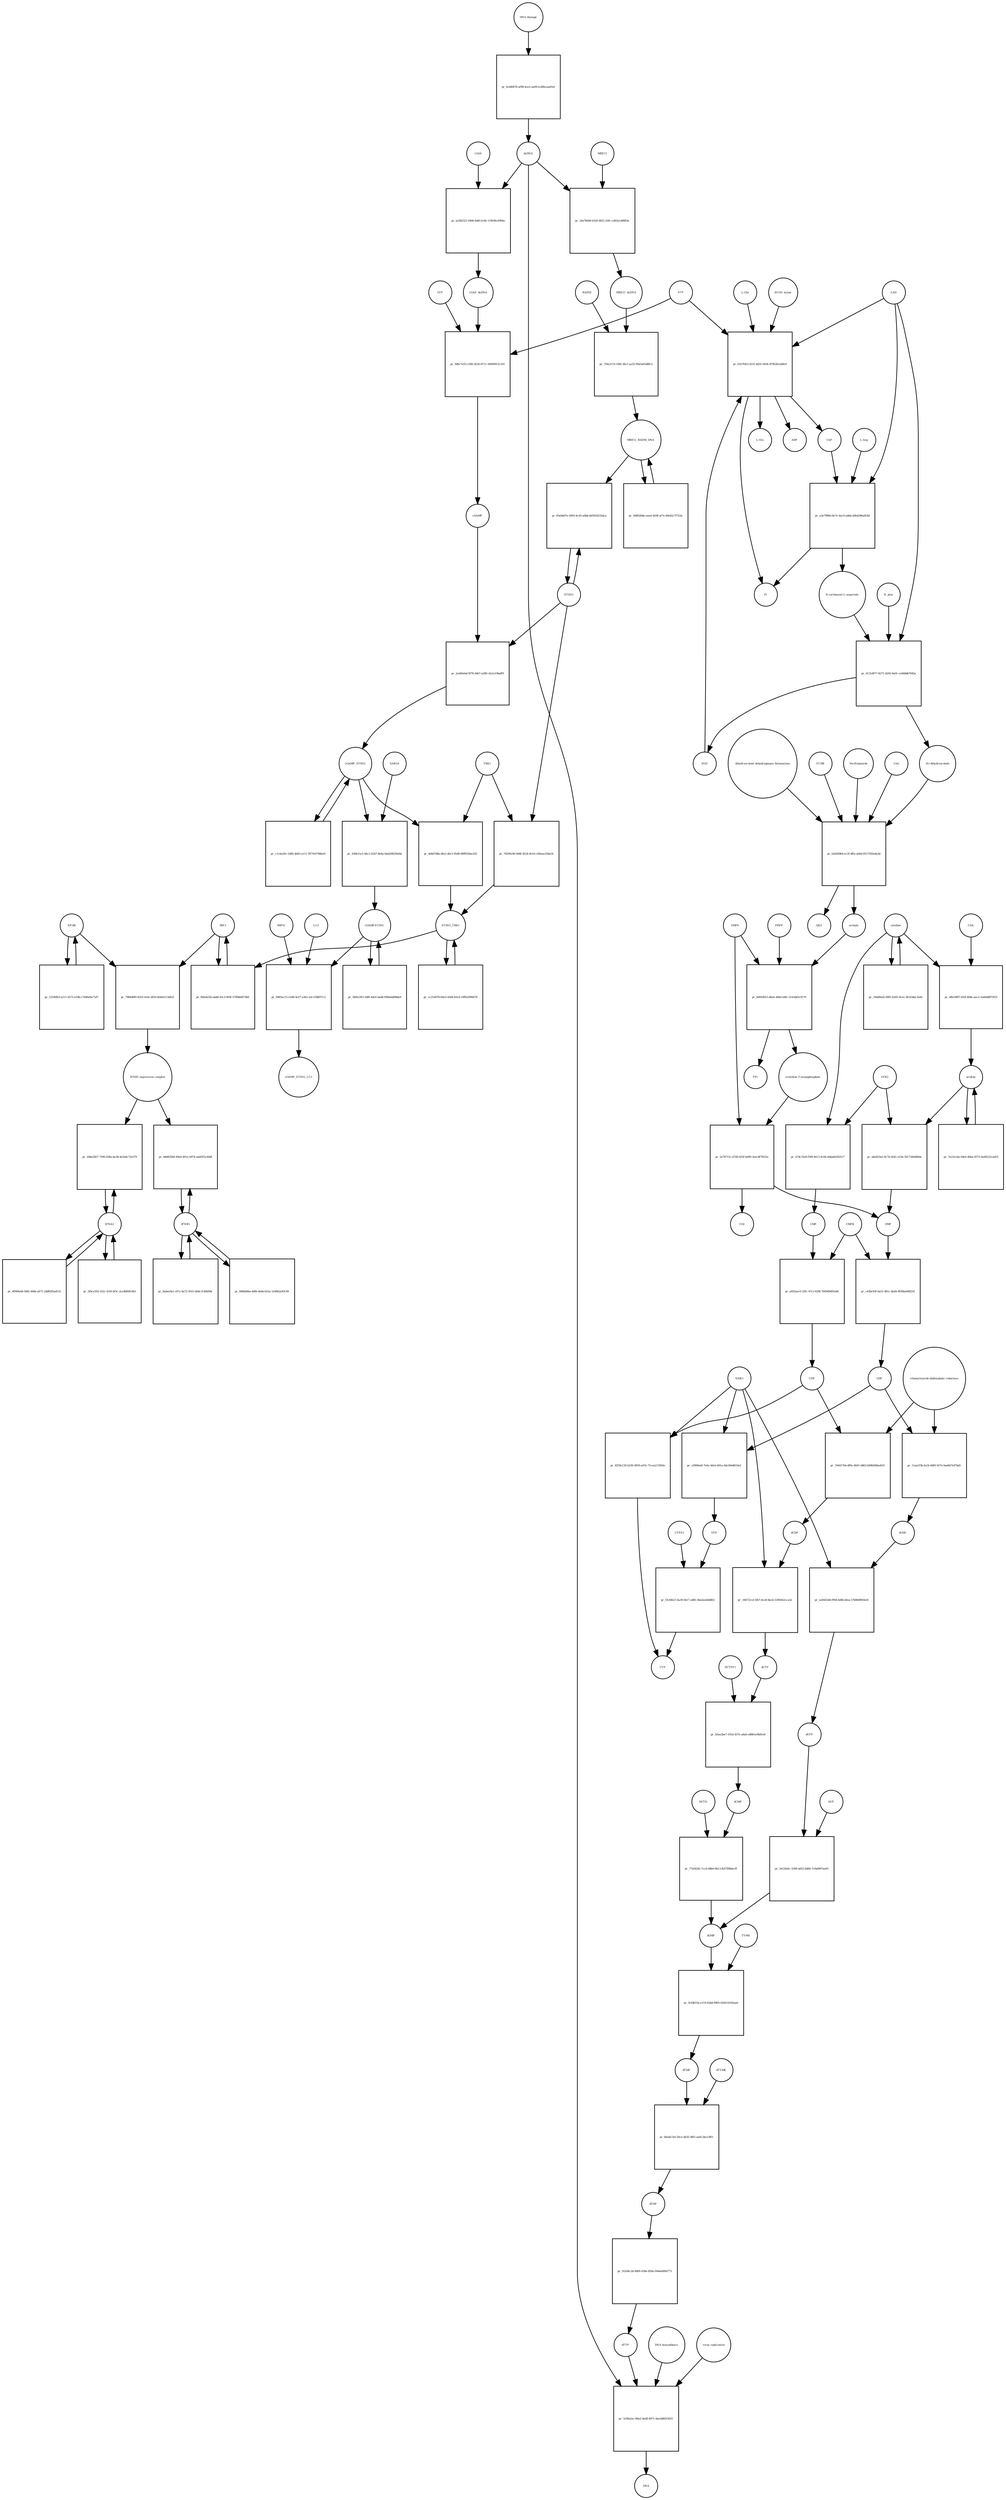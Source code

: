 strict digraph  {
"NF-kB" [annotation="urn_miriam_obo.go_GO%3A0071159", bipartite=0, cls=complex, fontsize=4, label="NF-kB", shape=circle];
"pr_7984d0f0-d353-416c-bf20-6b4451c56b1f" [annotation="", bipartite=1, cls=process, fontsize=4, label="pr_7984d0f0-d353-416c-bf20-6b4451c56b1f", shape=square];
"IFNB1 expression complex" [annotation="", bipartite=0, cls=complex, fontsize=4, label="IFNB1 expression complex", shape=circle];
IRF3 [annotation="urn_miriam_hgnc_6118|urn_miriam_uniprot_Q14653|urn_miriam_ensembl_ENSG00000126456|urn_miriam_refseq_NM_001571|urn_miriam_hgnc.symbol_IRF3|urn_miriam_ncbigene_3661", bipartite=0, cls="macromolecule multimer", fontsize=4, label=IRF3, shape=circle];
dCDP [annotation="urn_miriam_obo.chebi_CHEBI%3A28846", bipartite=0, cls="simple chemical", fontsize=4, label=dCDP, shape=circle];
"pr_19d721cd-5fb7-4ce8-8ecb-5395642cca3e" [annotation="", bipartite=1, cls=process, fontsize=4, label="pr_19d721cd-5fb7-4ce8-8ecb-5395642cca3e", shape=square];
dCTP [annotation="urn_miriam_obo.chebi_CHEBI%3A16311", bipartite=0, cls="simple chemical", fontsize=4, label=dCTP, shape=circle];
NME1 [annotation="urn_miriam_uniprot_P15531|urn_miriam_hgnc_7849", bipartite=0, cls=macromolecule, fontsize=4, label=NME1, shape=circle];
uridine [annotation="urn_miriam_obo.chebi_CHEBI%3A16704", bipartite=0, cls="simple chemical", fontsize=4, label=uridine, shape=circle];
"pr_abe823a2-8c7d-4541-a53e-50173d0d60de" [annotation="", bipartite=1, cls=process, fontsize=4, label="pr_abe823a2-8c7d-4541-a53e-50173d0d60de", shape=square];
UMP [annotation="urn_miriam_obo.chebi_CHEBI%3A57865", bipartite=0, cls="simple chemical", fontsize=4, label=UMP, shape=circle];
UCK2 [annotation="urn_miriam_uniprot_Q9HA47|urn_miriam_hgnc_HGNC%3A12562", bipartite=0, cls=macromolecule, fontsize=4, label=UCK2, shape=circle];
"orotidine 5'-monophosphate" [annotation="urn_miriam_obo.chebi_CHEBI%3A15842", bipartite=0, cls="simple chemical", fontsize=4, label="orotidine 5'-monophosphate", shape=circle];
"pr_2e78715c-d749-455f-b009-3eec8f7f031e" [annotation="", bipartite=1, cls=process, fontsize=4, label="pr_2e78715c-d749-455f-b009-3eec8f7f031e", shape=square];
UMPS [annotation="urn_miriam_ncbigene_7372|urn_miriam_refseq_NM_000373|urn_miriam_hgnc.symbol_UMPS|urn_miriam_hgnc_12563|urn_miriam_ensembl_ENSG00000114491|urn_miriam_uniprot_P11172", bipartite=0, cls="macromolecule multimer", fontsize=4, label=UMPS, shape=circle];
CO2 [annotation="urn_miriam_obo.chebi_CHEBI%3A16526", bipartite=0, cls="simple chemical", fontsize=4, label=CO2, shape=circle];
UTP [annotation="urn_miriam_obo.chebi_CHEBI%3A15713", bipartite=0, cls="simple chemical", fontsize=4, label=UTP, shape=circle];
"pr_f3cfdb21-6a39-4b17-a881-4ba5eed4d802" [annotation="", bipartite=1, cls=process, fontsize=4, label="pr_f3cfdb21-6a39-4b17-a881-4ba5eed4d802", shape=square];
CTP [annotation="urn_miriam_obo.chebi_CHEBI%3A17677", bipartite=0, cls="simple chemical", fontsize=4, label=CTP, shape=circle];
CTPS1 [annotation="urn_miriam_hgnc_HGNC%3A2519|urn_miriam_uniprot_P17812", bipartite=0, cls=macromolecule, fontsize=4, label=CTPS1, shape=circle];
UDP [annotation="urn_miriam_obo.chebi_CHEBI%3A17659", bipartite=0, cls="simple chemical", fontsize=4, label=UDP, shape=circle];
"pr_11aa1f3b-fe24-4485-927e-bed447e97bd1" [annotation="", bipartite=1, cls=process, fontsize=4, label="pr_11aa1f3b-fe24-4485-927e-bed447e97bd1", shape=square];
dUDP [annotation="urn_miriam_obo.chebi_CHEBI%3A28850", bipartite=0, cls="simple chemical", fontsize=4, label=dUDP, shape=circle];
"ribonucleoside-diphosphate reductase" [annotation="urn_miriam_brenda_1.17.4.1|urn_miriam_obo.go_GO%3A0005971", bipartite=0, cls=complex, fontsize=4, label="ribonucleoside-diphosphate reductase", shape=circle];
IFNB1 [annotation="urn_miriam_ensembl_ENSG00000171855|urn_miriam_hgnc.symbol_IFNB1|urn_miriam_hgnc_5434|urn_miriam_uniprot_P01574|urn_miriam_refseq_NM_002176|urn_miriam_ncbigene_3456", bipartite=0, cls=macromolecule, fontsize=4, label=IFNB1, shape=circle];
"pr_b8d835b9-49a4-491e-b974-aabf5f2c60df" [annotation="", bipartite=1, cls=process, fontsize=4, label="pr_b8d835b9-49a4-491e-b974-aabf5f2c60df", shape=square];
"pr_c43bc83f-6a51-481c-8a44-9f30ba948254" [annotation="", bipartite=1, cls=process, fontsize=4, label="pr_c43bc83f-6a51-481c-8a44-9f30ba948254", shape=square];
CMPK [annotation="urn_miriam_uniprot_P30085|urn_miriam_hgnc_HGNC%3A18170", bipartite=0, cls=macromolecule, fontsize=4, label=CMPK, shape=circle];
"cGAMP-STING" [annotation="", bipartite=0, cls=complex, fontsize=4, label="cGAMP-STING", shape=circle];
"pr_5b82c0f3-548f-4dc6-ba48-f994ebd98da9" [annotation="", bipartite=1, cls=process, fontsize=4, label="pr_5b82c0f3-548f-4dc6-ba48-f994ebd98da9", shape=square];
IFNA1 [annotation="urn_miriam_hgnc.symbol_IFNA1|urn_miriam_ncbigene_3439|urn_miriam_refseq_NM_024013|urn_miriam_uniprot_P01562|urn_miriam_hgnc_5417|urn_miriam_ensembl_ENSG00000197919", bipartite=0, cls=macromolecule, fontsize=4, label=IFNA1, shape=circle];
"pr_29de2827-7590-438a-be38-4e26dc72e579" [annotation="", bipartite=1, cls=process, fontsize=4, label="pr_29de2827-7590-438a-be38-4e26dc72e579", shape=square];
"pr_7a21e1da-04e4-46ba-9572-da96222cad55" [annotation="", bipartite=1, cls=process, fontsize=4, label="pr_7a21e1da-04e4-46ba-9572-da96222cad55", shape=square];
CDP [annotation="urn_miriam_obo.chebi_CHEBI%3A17239", bipartite=0, cls="simple chemical", fontsize=4, label=CDP, shape=circle];
"pr_194417b4-df9e-4b91-b863-b09b568ee833" [annotation="", bipartite=1, cls=process, fontsize=4, label="pr_194417b4-df9e-4b91-b863-b09b568ee833", shape=square];
"pr_8259c130-b230-4959-a931-71cea213926e" [annotation="", bipartite=1, cls=process, fontsize=4, label="pr_8259c130-b230-4959-a931-71cea213926e", shape=square];
dTDP [annotation="urn_miriam_obo.chebi_CHEBI%3A18075", bipartite=0, cls="simple chemical", fontsize=4, label=dTDP, shape=circle];
"pr_052d4c2b-9d00-438e-820a-044eebf6d773" [annotation="", bipartite=1, cls=process, fontsize=4, label="pr_052d4c2b-9d00-438e-820a-044eebf6d773", shape=square];
dTTP [annotation="urn_miriam_obo.chebi_CHEBI%3A18077", bipartite=0, cls="simple chemical", fontsize=4, label=dTTP, shape=circle];
CMP [annotation="urn_miriam_obo.chebi_CHEBI%3A17361", bipartite=0, cls="simple chemical", fontsize=4, label=CMP, shape=circle];
"pr_a925aec0-25fc-47c2-820f-7b0949d05a4b" [annotation="", bipartite=1, cls=process, fontsize=4, label="pr_a925aec0-25fc-47c2-820f-7b0949d05a4b", shape=square];
dUMP [annotation="urn_miriam_obo.chebi_CHEBI%3A17622", bipartite=0, cls="simple chemical", fontsize=4, label=dUMP, shape=circle];
"pr_0cfd633a-e119-42bd-9905-020e14162aab" [annotation="", bipartite=1, cls=process, fontsize=4, label="pr_0cfd633a-e119-42bd-9905-020e14162aab", shape=square];
dTMP [annotation="urn_miriam_obo.chebi_CHEBI%3A17013", bipartite=0, cls="simple chemical", fontsize=4, label=dTMP, shape=circle];
TYMS [annotation="urn_miriam_uniprot_P04818|urn_miriam_hgnc_HGNC%3A12441", bipartite=0, cls=macromolecule, fontsize=4, label=TYMS, shape=circle];
dsDNA [annotation="urn_miriam_obo.chebi_CHEBI%3A75909", bipartite=0, cls="simple chemical", fontsize=4, label=dsDNA, shape=circle];
"pr_5cf8a2ac-8da2-4ad8-8471-6ea3d6053031" [annotation="", bipartite=1, cls=process, fontsize=4, label="pr_5cf8a2ac-8da2-4ad8-8471-6ea3d6053031", shape=square];
DNA [annotation="", bipartite=0, cls="nucleic acid feature", fontsize=4, label=DNA, shape=circle];
"DNA biosynthesis" [annotation="urn_miriam_obo.go_GO%3A0071897", bipartite=0, cls=phenotype, fontsize=4, label="DNA biosynthesis", shape=circle];
"virus replication" [annotation="urn_miriam_obo.go_GO%3A0019079", bipartite=0, cls=phenotype, fontsize=4, label="virus replication", shape=circle];
MRE11_RAD50_DNA [annotation="", bipartite=0, cls=complex, fontsize=4, label=MRE11_RAD50_DNA, shape=circle];
"pr_0d602b8a-eaed-4438-af7e-68e82c7f723e" [annotation="", bipartite=1, cls=process, fontsize=4, label="pr_0d602b8a-eaed-4438-af7e-68e82c7f723e", shape=square];
"pr_b5ee2be7-591d-437e-a6a0-e8861e9b81e8" [annotation="", bipartite=1, cls=process, fontsize=4, label="pr_b5ee2be7-591d-437e-a6a0-e8861e9b81e8", shape=square];
dCMP [annotation="urn_miriam_obo.chebi_CHEBI%3A15918", bipartite=0, cls="simple chemical", fontsize=4, label=dCMP, shape=circle];
DCTPP1 [annotation="urn_miriam_uniprot_Q9H773|urn_miriam_hgnc_HGNC%3A28777", bipartite=0, cls=macromolecule, fontsize=4, label=DCTPP1, shape=circle];
"pr_846bb6be-4df6-4ebb-b52a-1e90b2a83c49" [annotation="", bipartite=1, cls=process, fontsize=4, label="pr_846bb6be-4df6-4ebb-b52a-1e90b2a83c49", shape=square];
"pr_8abea9a1-ef12-4a72-9161-b64c3140b90e" [annotation="", bipartite=1, cls=process, fontsize=4, label="pr_8abea9a1-ef12-4a72-9161-b64c3140b90e", shape=square];
ATP [annotation="urn_miriam_obo.chebi_CHEBI%3A15422", bipartite=0, cls="simple chemical", fontsize=4, label=ATP, shape=circle];
"pr_9d6c7e55-c560-4526-8711-26900915c101" [annotation="", bipartite=1, cls=process, fontsize=4, label="pr_9d6c7e55-c560-4526-8711-26900915c101", shape=square];
GTP [annotation="urn_miriam_obo.chebi_CHEBI%3A15996", bipartite=0, cls="simple chemical", fontsize=4, label=GTP, shape=circle];
cGAMP [annotation="urn_miriam_obo.chebi_CHEBI%3A75947", bipartite=0, cls="simple chemical", fontsize=4, label=cGAMP, shape=circle];
cGAS_dsDNA [annotation=urn_miriam_pubmed_28363908, bipartite=0, cls=complex, fontsize=4, label=cGAS_dsDNA, shape=circle];
cytidine [annotation="urn_miriam_obo.chebi_CHEBI%3A17562", bipartite=0, cls="simple chemical", fontsize=4, label=cytidine, shape=circle];
"pr_474c35a9-f5f8-4413-9c04-ebbab9182517" [annotation="", bipartite=1, cls=process, fontsize=4, label="pr_474c35a9-f5f8-4413-9c04-ebbab9182517", shape=square];
"pr_2a440ebd-f078-44b7-a289-cfa1e19baff9" [annotation="", bipartite=1, cls=process, fontsize=4, label="pr_2a440ebd-f078-44b7-a289-cfa1e19baff9", shape=square];
STING [annotation=urn_miriam_uniprot_Q86WV6, bipartite=0, cls="macromolecule multimer", fontsize=4, label=STING, shape=circle];
cGAMP_STING [annotation="urn_miriam_obo.go_GO%3A1990231", bipartite=0, cls=complex, fontsize=4, label=cGAMP_STING, shape=circle];
"L-Gln" [annotation="urn_miriam_obo.chebi_CHEBI%3A18050", bipartite=0, cls="simple chemical", fontsize=4, label="L-Gln", shape=circle];
"pr_61b7fd52-821f-4d35-9436-d7962b1a84e9" [annotation="", bipartite=1, cls=process, fontsize=4, label="pr_61b7fd52-821f-4d35-9436-d7962b1a84e9", shape=square];
CAP [annotation="urn_miriam_obo.chebi_CHEBI%3A17672", bipartite=0, cls="simple chemical", fontsize=4, label=CAP, shape=circle];
CAD [annotation="urn_miriam_refseq_NM_001306079|urn_miriam_hgnc_1424|urn_miriam_hgnc.symbol_CAD|urn_miriam_uniprot_P27708|urn_miriam_ncbigene_790|urn_miriam_ensembl_ENSG00000084774", bipartite=0, cls=macromolecule, fontsize=4, label=CAD, shape=circle];
HCO3_minus [annotation="urn_miriam_obo.chebi_CHEBI%3A17544", bipartite=0, cls="simple chemical", fontsize=4, label=HCO3_minus, shape=circle];
H2O [annotation="urn_miriam_obo.chebi_CHEBI%3A15377", bipartite=0, cls="simple chemical", fontsize=4, label=H2O, shape=circle];
"L-Glu" [annotation="urn_miriam_obo.chebi_CHEBI%3A16015", bipartite=0, cls="simple chemical", fontsize=4, label="L-Glu", shape=circle];
ADP [annotation="urn_miriam_obo.chebi_CHEBI%3A16761", bipartite=0, cls="simple chemical", fontsize=4, label=ADP, shape=circle];
Pi [annotation="urn_miriam_obo.chebi_CHEBI%3A18367", bipartite=0, cls="simple chemical", fontsize=4, label=Pi, shape=circle];
"pr_c0906ebf-7e6e-4dcb-b91a-6dc5b6d610e5" [annotation="", bipartite=1, cls=process, fontsize=4, label="pr_c0906ebf-7e6e-4dcb-b91a-6dc5b6d610e5", shape=square];
"N-carbamoyl-L-aspartate" [annotation="urn_miriam_obo.chebi_CHEBI%3A32814", bipartite=0, cls="simple chemical", fontsize=4, label="N-carbamoyl-L-aspartate", shape=circle];
"pr_6131d977-8271-4205-9a01-ce6b8db7045a" [annotation="", bipartite=1, cls=process, fontsize=4, label="pr_6131d977-8271-4205-9a01-ce6b8db7045a", shape=square];
"(S)-dihydroorotate" [annotation="urn_miriam_obo.chebi_CHEBI%3A30864", bipartite=0, cls="simple chemical", fontsize=4, label="(S)-dihydroorotate", shape=circle];
H_plus [annotation="urn_miriam_obo.chebi_CHEBI%3A15378", bipartite=0, cls="simple chemical", fontsize=4, label=H_plus, shape=circle];
"pr_531f6fb3-a211-4572-a18b-c7496e0e71d7" [annotation="", bipartite=1, cls=process, fontsize=4, label="pr_531f6fb3-a211-4572-a18b-c7496e0e71d7", shape=square];
"pr_2fbca303-162c-435f-bf3c-2ce4bf681463" [annotation="", bipartite=1, cls=process, fontsize=4, label="pr_2fbca303-162c-435f-bf3c-2ce4bf681463", shape=square];
TBK1 [annotation="urn_miriam_hgnc.symbol_TBK1|urn_miriam_ensembl_ENSG00000183735|urn_miriam_uniprot_Q9UHD2|urn_miriam_refseq_NM_013254|urn_miriam_hgnc_11584|urn_miriam_ncbigene_29110", bipartite=0, cls=macromolecule, fontsize=4, label=TBK1, shape=circle];
"pr_4d4d7d8a-dfe2-40c3-95d9-90ff630ae102" [annotation="", bipartite=1, cls=process, fontsize=4, label="pr_4d4d7d8a-dfe2-40c3-95d9-90ff630ae102", shape=square];
STING_TBK1 [annotation=urn_miriam_pubmed_30842653, bipartite=0, cls=complex, fontsize=4, label=STING_TBK1, shape=circle];
"pr_83eb0d7e-5693-4c45-a0bb-dd3918233dca" [annotation="", bipartite=1, cls=process, fontsize=4, label="pr_83eb0d7e-5693-4c45-a0bb-dd3918233dca", shape=square];
"pr_4f949e64-f482-446b-a671-2dd82f5ad152" [annotation="", bipartite=1, cls=process, fontsize=4, label="pr_4f949e64-f482-446b-a671-2dd82f5ad152", shape=square];
"pr_ae582521-f468-4d4f-b144-119036c6994a" [annotation="", bipartite=1, cls=process, fontsize=4, label="pr_ae582521-f468-4d4f-b144-119036c6994a", shape=square];
cGAS [annotation="urn_miriam_ensembl_ENSG00000164430|urn_miriam_hgnc_21367|urn_miriam_ncbigene_115004|urn_miriam_uniprot_Q8N884|urn_miriam_hgnc.symbol_CGAS|urn_miriam_refseq_NM_138441", bipartite=0, cls=macromolecule, fontsize=4, label=cGAS, shape=circle];
"pr_cc216078-64e5-45d4-83cd-10ffb2999078" [annotation="", bipartite=1, cls=process, fontsize=4, label="pr_cc216078-64e5-45d4-83cd-10ffb2999078", shape=square];
orotate [annotation="urn_miriam_obo.chebi_CHEBI%3A30839", bipartite=0, cls="simple chemical", fontsize=4, label=orotate, shape=circle];
"pr_b095d015-db2e-4664-b4fc-2143dd3c9170" [annotation="", bipartite=1, cls=process, fontsize=4, label="pr_b095d015-db2e-4664-b4fc-2143dd3c9170", shape=square];
PRPP [annotation="urn_miriam_obo.chebi_CHEBI%3A17111", bipartite=0, cls="simple chemical", fontsize=4, label=PRPP, shape=circle];
PPi [annotation="urn_miriam_obo.chebi_CHEBI%3A18361", bipartite=0, cls="simple chemical", fontsize=4, label=PPi, shape=circle];
"pr_194d0ad2-00f5-4265-9cea-3fc634dc3a44" [annotation="", bipartite=1, cls=process, fontsize=4, label="pr_194d0ad2-00f5-4265-9cea-3fc634dc3a44", shape=square];
"pr_f66ab25b-abdd-43c3-903f-5789466f7db5" [annotation="", bipartite=1, cls=process, fontsize=4, label="pr_f66ab25b-abdd-43c3-903f-5789466f7db5", shape=square];
"pr_c1c6e20c-2d05-4d43-a111-957410788ee0" [annotation="", bipartite=1, cls=process, fontsize=4, label="pr_c1c6e20c-2d05-4d43-a111-957410788ee0", shape=square];
RAD50 [annotation="urn_miriam_ncbigene_10111|urn_miriam_refseq_NM_005732|urn_miriam_uniprot_Q92878|urn_miriam_hgnc.symbol_RAD50|urn_miriam_ensembl_ENSG00000113522|urn_miriam_hgnc_9816", bipartite=0, cls="macromolecule multimer", fontsize=4, label=RAD50, shape=circle];
"pr_7f4a3119-1081-4fa7-aa35-99a5e65d8fc2" [annotation="", bipartite=1, cls=process, fontsize=4, label="pr_7f4a3119-1081-4fa7-aa35-99a5e65d8fc2", shape=square];
MRE11_dsDNA [annotation="urn_miriam_obo.go_GO%3A0003690", bipartite=0, cls=complex, fontsize=4, label=MRE11_dsDNA, shape=circle];
"pr_b2d369b4-ec2f-4ffa-a00d-0517592eda3d" [annotation="", bipartite=1, cls=process, fontsize=4, label="pr_b2d369b4-ec2f-4ffa-a00d-0517592eda3d", shape=square];
"dihydroorotate dehydrogenase holoenzyme" [annotation="urn_miriam_ncbigene_1723|urn_miriam_hgnc_HGNC%3A2867|urn_miriam_hgnc.symbol_DHODH", bipartite=0, cls="simple chemical", fontsize=4, label="dihydroorotate dehydrogenase holoenzyme", shape=circle];
P1788 [annotation=urn_miriam_pubmed_31740051, bipartite=0, cls="simple chemical", fontsize=4, label=P1788, shape=circle];
Teriflunomide [annotation=urn_miriam_drugbank_DB08880, bipartite=0, cls="simple chemical", fontsize=4, label=Teriflunomide, shape=circle];
CoQ [annotation="urn_miriam_obo.chebi_CHEBI%3A16389", bipartite=0, cls="simple chemical", fontsize=4, label=CoQ, shape=circle];
QH2 [annotation="urn_miriam_obo.chebi_CHEBI%3A17976", bipartite=0, cls="simple chemical", fontsize=4, label=QH2, shape=circle];
"pr_ee8425d4-f994-4d0b-bfea-576860895b18" [annotation="", bipartite=1, cls=process, fontsize=4, label="pr_ee8425d4-f994-4d0b-bfea-576860895b18", shape=square];
dUTP [annotation="urn_miriam_obo.chebi_CHEBI%3A17625", bipartite=0, cls="simple chemical", fontsize=4, label=dUTP, shape=circle];
"pr_48e59f07-f02f-408e-aac2-2a60d8875f33" [annotation="", bipartite=1, cls=process, fontsize=4, label="pr_48e59f07-f02f-408e-aac2-2a60d8875f33", shape=square];
CDA [annotation="urn_miriam_uniprot_P32320|urn_miriam_ncbigene_978|urn_miriam_refseq_NM_001785|urn_miriam_ensembl_ENSG00000158825|urn_miriam_hgnc.symbol_CDA|urn_miriam_hgnc_1712", bipartite=0, cls=macromolecule, fontsize=4, label=CDA, shape=circle];
"pr_34126efc-3399-4d52-bd00-7cf6d997ae65" [annotation="", bipartite=1, cls=process, fontsize=4, label="pr_34126efc-3399-4d52-bd00-7cf6d997ae65", shape=square];
DUT [annotation="urn_miriam_hgnc_HGNC%3A3078|urn_miriam_uniprot_P33316", bipartite=0, cls=macromolecule, fontsize=4, label=DUT, shape=circle];
"pr_6905ec15-e5d6-4e27-a3b1-a5c159bf57c2" [annotation="", bipartite=1, cls=process, fontsize=4, label="pr_6905ec15-e5d6-4e27-a3b1-a5c159bf57c2", shape=square];
LC3 [annotation="", bipartite=0, cls=macromolecule, fontsize=4, label=LC3, shape=circle];
cGAMP_STING_LC3 [annotation="", bipartite=0, cls=complex, fontsize=4, label=cGAMP_STING_LC3, shape=circle];
WIPI2 [annotation="urn_miriam_refseq_NM_015610|urn_miriam_hgnc_32225|urn_miriam_hgnc.symbol_WIPI2|urn_miriam_ensembl_ENSG00000157954|urn_miriam_ncbigene_26100|urn_miriam_uniprot_Q9Y4P8", bipartite=0, cls=macromolecule, fontsize=4, label=WIPI2, shape=circle];
"pr_a3e79966-8e7e-4ec0-a4bd-a9b4296a818d" [annotation="", bipartite=1, cls=process, fontsize=4, label="pr_a3e79966-8e7e-4ec0-a4bd-a9b4296a818d", shape=square];
"L-Asp" [annotation="urn_miriam_obo.chebi_CHEBI%3A29991", bipartite=0, cls="simple chemical", fontsize=4, label="L-Asp", shape=circle];
"pr_24a76606-b520-4821-b5fc-cd03a1d9883a" [annotation="", bipartite=1, cls=process, fontsize=4, label="pr_24a76606-b520-4821-b5fc-cd03a1d9883a", shape=square];
MRE11 [annotation="urn_miriam_hgnc.symbol_MRE11|urn_miriam_ncbigene_4361|urn_miriam_uniprot_P49959|urn_miriam_ensembl_ENSG00000020922|urn_miriam_refseq_NM_005591|urn_miriam_hgnc_7230", bipartite=0, cls="macromolecule multimer", fontsize=4, label=MRE11, shape=circle];
"pr_b6a4a7a0-20ce-4b35-94f1-ea0c2bce3f61" [annotation="", bipartite=1, cls=process, fontsize=4, label="pr_b6a4a7a0-20ce-4b35-94f1-ea0c2bce3f61", shape=square];
dTYMK [annotation="urn_miriam_uniprot_P23919|urn_miriam_hgnc_HGNC%3A3061", bipartite=0, cls=macromolecule, fontsize=4, label=dTYMK, shape=circle];
"pr_436b15c5-b6c2-42b7-8e6a-6ab208256e8a" [annotation="", bipartite=1, cls=process, fontsize=4, label="pr_436b15c5-b6c2-42b7-8e6a-6ab208256e8a", shape=square];
SAR1A [annotation="urn_miriam_uniprot_Q9NR31|urn_miriam_ensembl_ENSG00000079332|urn_miriam_hgnc_10534|urn_miriam_hgnc.symbol_SAR1A|urn_miriam_refseq_NM_001142648|urn_miriam_ncbigene_56681", bipartite=0, cls=macromolecule, fontsize=4, label=SAR1A, shape=circle];
"pr_76206c06-9d4f-4224-9e1d-c06eea35da54" [annotation="", bipartite=1, cls=process, fontsize=4, label="pr_76206c06-9d4f-4224-9e1d-c06eea35da54", shape=square];
"pr_fa3d0878-af98-4ce2-aa09-ecd9ecaa81ef" [annotation="", bipartite=1, cls=process, fontsize=4, label="pr_fa3d0878-af98-4ce2-aa09-ecd9ecaa81ef", shape=square];
"DNA damage" [annotation="", bipartite=0, cls=phenotype, fontsize=4, label="DNA damage", shape=circle];
"pr_77ef4245-7cc6-48b9-8b13-fb57f9bbecff" [annotation="", bipartite=1, cls=process, fontsize=4, label="pr_77ef4245-7cc6-48b9-8b13-fb57f9bbecff", shape=square];
DCTD [annotation="urn_miriam_uniprot_P32321|urn_miriam_hgnc_HGNC%3A2710", bipartite=0, cls=macromolecule, fontsize=4, label=DCTD, shape=circle];
"NF-kB" -> "pr_7984d0f0-d353-416c-bf20-6b4451c56b1f"  [annotation="", interaction_type=consumption];
"NF-kB" -> "pr_531f6fb3-a211-4572-a18b-c7496e0e71d7"  [annotation="", interaction_type=consumption];
"pr_7984d0f0-d353-416c-bf20-6b4451c56b1f" -> "IFNB1 expression complex"  [annotation="", interaction_type=production];
"IFNB1 expression complex" -> "pr_b8d835b9-49a4-491e-b974-aabf5f2c60df"  [annotation=urn_miriam_pubmed_20610653, interaction_type=stimulation];
"IFNB1 expression complex" -> "pr_29de2827-7590-438a-be38-4e26dc72e579"  [annotation=urn_miriam_pubmed_16979567, interaction_type=stimulation];
IRF3 -> "pr_7984d0f0-d353-416c-bf20-6b4451c56b1f"  [annotation="", interaction_type=consumption];
IRF3 -> "pr_f66ab25b-abdd-43c3-903f-5789466f7db5"  [annotation="", interaction_type=consumption];
dCDP -> "pr_19d721cd-5fb7-4ce8-8ecb-5395642cca3e"  [annotation="", interaction_type=consumption];
"pr_19d721cd-5fb7-4ce8-8ecb-5395642cca3e" -> dCTP  [annotation="", interaction_type=production];
dCTP -> "pr_b5ee2be7-591d-437e-a6a0-e8861e9b81e8"  [annotation="", interaction_type=consumption];
NME1 -> "pr_19d721cd-5fb7-4ce8-8ecb-5395642cca3e"  [annotation=urn_miriam_pubmed_17827303, interaction_type=catalysis];
NME1 -> "pr_8259c130-b230-4959-a931-71cea213926e"  [annotation=urn_miriam_pubmed_28458037, interaction_type=catalysis];
NME1 -> "pr_c0906ebf-7e6e-4dcb-b91a-6dc5b6d610e5"  [annotation=urn_miriam_pubmed_28458037, interaction_type=catalysis];
NME1 -> "pr_ee8425d4-f994-4d0b-bfea-576860895b18"  [annotation=urn_miriam_pubmed_17827303, interaction_type=catalysis];
uridine -> "pr_abe823a2-8c7d-4541-a53e-50173d0d60de"  [annotation="", interaction_type=consumption];
uridine -> "pr_7a21e1da-04e4-46ba-9572-da96222cad55"  [annotation="", interaction_type=consumption];
"pr_abe823a2-8c7d-4541-a53e-50173d0d60de" -> UMP  [annotation="", interaction_type=production];
UMP -> "pr_c43bc83f-6a51-481c-8a44-9f30ba948254"  [annotation="", interaction_type=consumption];
UCK2 -> "pr_abe823a2-8c7d-4541-a53e-50173d0d60de"  [annotation=urn_miriam_pubmed_15130468, interaction_type=catalysis];
UCK2 -> "pr_474c35a9-f5f8-4413-9c04-ebbab9182517"  [annotation=urn_miriam_pubmed_15130468, interaction_type=catalysis];
"orotidine 5'-monophosphate" -> "pr_2e78715c-d749-455f-b009-3eec8f7f031e"  [annotation="", interaction_type=consumption];
"pr_2e78715c-d749-455f-b009-3eec8f7f031e" -> UMP  [annotation="", interaction_type=production];
"pr_2e78715c-d749-455f-b009-3eec8f7f031e" -> CO2  [annotation="", interaction_type=production];
UMPS -> "pr_2e78715c-d749-455f-b009-3eec8f7f031e"  [annotation=urn_miriam_reactome_REACT_1698, interaction_type=catalysis];
UMPS -> "pr_b095d015-db2e-4664-b4fc-2143dd3c9170"  [annotation=urn_miriam_reactome_REACT_1698, interaction_type=catalysis];
UTP -> "pr_f3cfdb21-6a39-4b17-a881-4ba5eed4d802"  [annotation="", interaction_type=consumption];
"pr_f3cfdb21-6a39-4b17-a881-4ba5eed4d802" -> CTP  [annotation="", interaction_type=production];
CTPS1 -> "pr_f3cfdb21-6a39-4b17-a881-4ba5eed4d802"  [annotation=urn_miriam_pubmed_5411547, interaction_type=catalysis];
UDP -> "pr_11aa1f3b-fe24-4485-927e-bed447e97bd1"  [annotation="", interaction_type=consumption];
UDP -> "pr_c0906ebf-7e6e-4dcb-b91a-6dc5b6d610e5"  [annotation="", interaction_type=consumption];
"pr_11aa1f3b-fe24-4485-927e-bed447e97bd1" -> dUDP  [annotation="", interaction_type=production];
dUDP -> "pr_ee8425d4-f994-4d0b-bfea-576860895b18"  [annotation="", interaction_type=consumption];
"ribonucleoside-diphosphate reductase" -> "pr_11aa1f3b-fe24-4485-927e-bed447e97bd1"  [annotation=urn_miriam_pubmed_24809024, interaction_type=catalysis];
"ribonucleoside-diphosphate reductase" -> "pr_194417b4-df9e-4b91-b863-b09b568ee833"  [annotation=urn_miriam_pubmed_24809024, interaction_type=catalysis];
IFNB1 -> "pr_b8d835b9-49a4-491e-b974-aabf5f2c60df"  [annotation="", interaction_type=consumption];
IFNB1 -> "pr_846bb6be-4df6-4ebb-b52a-1e90b2a83c49"  [annotation="", interaction_type=consumption];
IFNB1 -> "pr_8abea9a1-ef12-4a72-9161-b64c3140b90e"  [annotation="", interaction_type=consumption];
"pr_b8d835b9-49a4-491e-b974-aabf5f2c60df" -> IFNB1  [annotation="", interaction_type=production];
"pr_c43bc83f-6a51-481c-8a44-9f30ba948254" -> UDP  [annotation="", interaction_type=production];
CMPK -> "pr_c43bc83f-6a51-481c-8a44-9f30ba948254"  [annotation=urn_miriam_pubmed_10462544, interaction_type=catalysis];
CMPK -> "pr_a925aec0-25fc-47c2-820f-7b0949d05a4b"  [annotation=urn_miriam_pubmed_10462544, interaction_type=catalysis];
"cGAMP-STING" -> "pr_5b82c0f3-548f-4dc6-ba48-f994ebd98da9"  [annotation="", interaction_type=consumption];
"cGAMP-STING" -> "pr_6905ec15-e5d6-4e27-a3b1-a5c159bf57c2"  [annotation="", interaction_type=consumption];
"pr_5b82c0f3-548f-4dc6-ba48-f994ebd98da9" -> "cGAMP-STING"  [annotation="", interaction_type=production];
IFNA1 -> "pr_29de2827-7590-438a-be38-4e26dc72e579"  [annotation="", interaction_type=consumption];
IFNA1 -> "pr_2fbca303-162c-435f-bf3c-2ce4bf681463"  [annotation="", interaction_type=consumption];
IFNA1 -> "pr_4f949e64-f482-446b-a671-2dd82f5ad152"  [annotation="", interaction_type=consumption];
"pr_29de2827-7590-438a-be38-4e26dc72e579" -> IFNA1  [annotation="", interaction_type=production];
"pr_7a21e1da-04e4-46ba-9572-da96222cad55" -> uridine  [annotation="", interaction_type=production];
CDP -> "pr_194417b4-df9e-4b91-b863-b09b568ee833"  [annotation="", interaction_type=consumption];
CDP -> "pr_8259c130-b230-4959-a931-71cea213926e"  [annotation="", interaction_type=consumption];
"pr_194417b4-df9e-4b91-b863-b09b568ee833" -> dCDP  [annotation="", interaction_type=production];
"pr_8259c130-b230-4959-a931-71cea213926e" -> CTP  [annotation="", interaction_type=production];
dTDP -> "pr_052d4c2b-9d00-438e-820a-044eebf6d773"  [annotation="", interaction_type=consumption];
"pr_052d4c2b-9d00-438e-820a-044eebf6d773" -> dTTP  [annotation="", interaction_type=production];
dTTP -> "pr_5cf8a2ac-8da2-4ad8-8471-6ea3d6053031"  [annotation="", interaction_type=consumption];
CMP -> "pr_a925aec0-25fc-47c2-820f-7b0949d05a4b"  [annotation="", interaction_type=consumption];
"pr_a925aec0-25fc-47c2-820f-7b0949d05a4b" -> CDP  [annotation="", interaction_type=production];
dUMP -> "pr_0cfd633a-e119-42bd-9905-020e14162aab"  [annotation="", interaction_type=consumption];
"pr_0cfd633a-e119-42bd-9905-020e14162aab" -> dTMP  [annotation="", interaction_type=production];
dTMP -> "pr_b6a4a7a0-20ce-4b35-94f1-ea0c2bce3f61"  [annotation="", interaction_type=consumption];
TYMS -> "pr_0cfd633a-e119-42bd-9905-020e14162aab"  [annotation=urn_miriam_pubmed_3099389, interaction_type=catalysis];
dsDNA -> "pr_5cf8a2ac-8da2-4ad8-8471-6ea3d6053031"  [annotation="", interaction_type=consumption];
dsDNA -> "pr_ae582521-f468-4d4f-b144-119036c6994a"  [annotation="", interaction_type=consumption];
dsDNA -> "pr_24a76606-b520-4821-b5fc-cd03a1d9883a"  [annotation="", interaction_type=consumption];
"pr_5cf8a2ac-8da2-4ad8-8471-6ea3d6053031" -> DNA  [annotation="", interaction_type=production];
"DNA biosynthesis" -> "pr_5cf8a2ac-8da2-4ad8-8471-6ea3d6053031"  [annotation="", interaction_type=catalysis];
"virus replication" -> "pr_5cf8a2ac-8da2-4ad8-8471-6ea3d6053031"  [annotation="", interaction_type=inhibition];
MRE11_RAD50_DNA -> "pr_0d602b8a-eaed-4438-af7e-68e82c7f723e"  [annotation="", interaction_type=consumption];
MRE11_RAD50_DNA -> "pr_83eb0d7e-5693-4c45-a0bb-dd3918233dca"  [annotation=urn_miriam_pubmed_23388631, interaction_type=catalysis];
"pr_0d602b8a-eaed-4438-af7e-68e82c7f723e" -> MRE11_RAD50_DNA  [annotation="", interaction_type=production];
"pr_b5ee2be7-591d-437e-a6a0-e8861e9b81e8" -> dCMP  [annotation="", interaction_type=production];
dCMP -> "pr_77ef4245-7cc6-48b9-8b13-fb57f9bbecff"  [annotation="", interaction_type=consumption];
DCTPP1 -> "pr_b5ee2be7-591d-437e-a6a0-e8861e9b81e8"  [annotation=urn_miriam_pubmed_13788541, interaction_type=catalysis];
"pr_846bb6be-4df6-4ebb-b52a-1e90b2a83c49" -> IFNB1  [annotation="", interaction_type=production];
"pr_8abea9a1-ef12-4a72-9161-b64c3140b90e" -> IFNB1  [annotation="", interaction_type=production];
ATP -> "pr_9d6c7e55-c560-4526-8711-26900915c101"  [annotation="", interaction_type=consumption];
ATP -> "pr_61b7fd52-821f-4d35-9436-d7962b1a84e9"  [annotation="", interaction_type=consumption];
"pr_9d6c7e55-c560-4526-8711-26900915c101" -> cGAMP  [annotation="", interaction_type=production];
GTP -> "pr_9d6c7e55-c560-4526-8711-26900915c101"  [annotation="", interaction_type=consumption];
cGAMP -> "pr_2a440ebd-f078-44b7-a289-cfa1e19baff9"  [annotation="", interaction_type=consumption];
cGAS_dsDNA -> "pr_9d6c7e55-c560-4526-8711-26900915c101"  [annotation=urn_miriam_pubmed_29622565, interaction_type=catalysis];
cytidine -> "pr_474c35a9-f5f8-4413-9c04-ebbab9182517"  [annotation="", interaction_type=consumption];
cytidine -> "pr_194d0ad2-00f5-4265-9cea-3fc634dc3a44"  [annotation="", interaction_type=consumption];
cytidine -> "pr_48e59f07-f02f-408e-aac2-2a60d8875f33"  [annotation="", interaction_type=consumption];
"pr_474c35a9-f5f8-4413-9c04-ebbab9182517" -> CMP  [annotation="", interaction_type=production];
"pr_2a440ebd-f078-44b7-a289-cfa1e19baff9" -> cGAMP_STING  [annotation="", interaction_type=production];
STING -> "pr_2a440ebd-f078-44b7-a289-cfa1e19baff9"  [annotation="", interaction_type=consumption];
STING -> "pr_83eb0d7e-5693-4c45-a0bb-dd3918233dca"  [annotation="", interaction_type=consumption];
STING -> "pr_76206c06-9d4f-4224-9e1d-c06eea35da54"  [annotation="", interaction_type=consumption];
cGAMP_STING -> "pr_4d4d7d8a-dfe2-40c3-95d9-90ff630ae102"  [annotation="", interaction_type=consumption];
cGAMP_STING -> "pr_c1c6e20c-2d05-4d43-a111-957410788ee0"  [annotation="", interaction_type=consumption];
cGAMP_STING -> "pr_436b15c5-b6c2-42b7-8e6a-6ab208256e8a"  [annotation="", interaction_type=consumption];
"L-Gln" -> "pr_61b7fd52-821f-4d35-9436-d7962b1a84e9"  [annotation="", interaction_type=consumption];
"pr_61b7fd52-821f-4d35-9436-d7962b1a84e9" -> CAP  [annotation="", interaction_type=production];
"pr_61b7fd52-821f-4d35-9436-d7962b1a84e9" -> "L-Glu"  [annotation="", interaction_type=production];
"pr_61b7fd52-821f-4d35-9436-d7962b1a84e9" -> ADP  [annotation="", interaction_type=production];
"pr_61b7fd52-821f-4d35-9436-d7962b1a84e9" -> Pi  [annotation="", interaction_type=production];
CAP -> "pr_a3e79966-8e7e-4ec0-a4bd-a9b4296a818d"  [annotation="", interaction_type=consumption];
CAD -> "pr_61b7fd52-821f-4d35-9436-d7962b1a84e9"  [annotation=urn_miriam_reactome_REACT_73577, interaction_type=catalysis];
CAD -> "pr_6131d977-8271-4205-9a01-ce6b8db7045a"  [annotation=urn_miriam_reactome_REACT_1698, interaction_type=catalysis];
CAD -> "pr_a3e79966-8e7e-4ec0-a4bd-a9b4296a818d"  [annotation=urn_miriam_reactome_REACT_1698, interaction_type=catalysis];
HCO3_minus -> "pr_61b7fd52-821f-4d35-9436-d7962b1a84e9"  [annotation="", interaction_type=consumption];
H2O -> "pr_61b7fd52-821f-4d35-9436-d7962b1a84e9"  [annotation="", interaction_type=consumption];
"pr_c0906ebf-7e6e-4dcb-b91a-6dc5b6d610e5" -> UTP  [annotation="", interaction_type=production];
"N-carbamoyl-L-aspartate" -> "pr_6131d977-8271-4205-9a01-ce6b8db7045a"  [annotation="", interaction_type=consumption];
"pr_6131d977-8271-4205-9a01-ce6b8db7045a" -> "(S)-dihydroorotate"  [annotation="", interaction_type=production];
"pr_6131d977-8271-4205-9a01-ce6b8db7045a" -> H2O  [annotation="", interaction_type=production];
"(S)-dihydroorotate" -> "pr_b2d369b4-ec2f-4ffa-a00d-0517592eda3d"  [annotation="", interaction_type=consumption];
H_plus -> "pr_6131d977-8271-4205-9a01-ce6b8db7045a"  [annotation="", interaction_type=consumption];
"pr_531f6fb3-a211-4572-a18b-c7496e0e71d7" -> "NF-kB"  [annotation="", interaction_type=production];
"pr_2fbca303-162c-435f-bf3c-2ce4bf681463" -> IFNA1  [annotation="", interaction_type=production];
TBK1 -> "pr_4d4d7d8a-dfe2-40c3-95d9-90ff630ae102"  [annotation="", interaction_type=consumption];
TBK1 -> "pr_76206c06-9d4f-4224-9e1d-c06eea35da54"  [annotation="", interaction_type=consumption];
"pr_4d4d7d8a-dfe2-40c3-95d9-90ff630ae102" -> STING_TBK1  [annotation="", interaction_type=production];
STING_TBK1 -> "pr_cc216078-64e5-45d4-83cd-10ffb2999078"  [annotation="", interaction_type=consumption];
STING_TBK1 -> "pr_f66ab25b-abdd-43c3-903f-5789466f7db5"  [annotation="urn_miriam_pubmed_22394562|urn_miriam_pubmed_25636800", interaction_type=catalysis];
"pr_83eb0d7e-5693-4c45-a0bb-dd3918233dca" -> STING  [annotation="", interaction_type=production];
"pr_4f949e64-f482-446b-a671-2dd82f5ad152" -> IFNA1  [annotation="", interaction_type=production];
"pr_ae582521-f468-4d4f-b144-119036c6994a" -> cGAS_dsDNA  [annotation="", interaction_type=production];
cGAS -> "pr_ae582521-f468-4d4f-b144-119036c6994a"  [annotation="", interaction_type=consumption];
"pr_cc216078-64e5-45d4-83cd-10ffb2999078" -> STING_TBK1  [annotation="", interaction_type=production];
orotate -> "pr_b095d015-db2e-4664-b4fc-2143dd3c9170"  [annotation="", interaction_type=consumption];
"pr_b095d015-db2e-4664-b4fc-2143dd3c9170" -> "orotidine 5'-monophosphate"  [annotation="", interaction_type=production];
"pr_b095d015-db2e-4664-b4fc-2143dd3c9170" -> PPi  [annotation="", interaction_type=production];
PRPP -> "pr_b095d015-db2e-4664-b4fc-2143dd3c9170"  [annotation="", interaction_type=consumption];
"pr_194d0ad2-00f5-4265-9cea-3fc634dc3a44" -> cytidine  [annotation="", interaction_type=production];
"pr_f66ab25b-abdd-43c3-903f-5789466f7db5" -> IRF3  [annotation="", interaction_type=production];
"pr_c1c6e20c-2d05-4d43-a111-957410788ee0" -> cGAMP_STING  [annotation="", interaction_type=production];
RAD50 -> "pr_7f4a3119-1081-4fa7-aa35-99a5e65d8fc2"  [annotation="", interaction_type=consumption];
"pr_7f4a3119-1081-4fa7-aa35-99a5e65d8fc2" -> MRE11_RAD50_DNA  [annotation="", interaction_type=production];
MRE11_dsDNA -> "pr_7f4a3119-1081-4fa7-aa35-99a5e65d8fc2"  [annotation="", interaction_type=consumption];
"pr_b2d369b4-ec2f-4ffa-a00d-0517592eda3d" -> orotate  [annotation="", interaction_type=production];
"pr_b2d369b4-ec2f-4ffa-a00d-0517592eda3d" -> QH2  [annotation="", interaction_type=production];
"dihydroorotate dehydrogenase holoenzyme" -> "pr_b2d369b4-ec2f-4ffa-a00d-0517592eda3d"  [annotation="urn_miriam_reactome_REACT_1698|urn_miriam_doi_10.1101%2F2020.03.11.983056", interaction_type=catalysis];
P1788 -> "pr_b2d369b4-ec2f-4ffa-a00d-0517592eda3d"  [annotation="urn_miriam_reactome_REACT_1698|urn_miriam_doi_10.1101%2F2020.03.11.983056", interaction_type=inhibition];
Teriflunomide -> "pr_b2d369b4-ec2f-4ffa-a00d-0517592eda3d"  [annotation="urn_miriam_reactome_REACT_1698|urn_miriam_doi_10.1101%2F2020.03.11.983056", interaction_type=inhibition];
CoQ -> "pr_b2d369b4-ec2f-4ffa-a00d-0517592eda3d"  [annotation="", interaction_type=consumption];
"pr_ee8425d4-f994-4d0b-bfea-576860895b18" -> dUTP  [annotation="", interaction_type=production];
dUTP -> "pr_34126efc-3399-4d52-bd00-7cf6d997ae65"  [annotation="", interaction_type=consumption];
"pr_48e59f07-f02f-408e-aac2-2a60d8875f33" -> uridine  [annotation="", interaction_type=production];
CDA -> "pr_48e59f07-f02f-408e-aac2-2a60d8875f33"  [annotation="urn_miriam_pubmed_7923172|urn_miriam_pubmed_15689149", interaction_type=catalysis];
"pr_34126efc-3399-4d52-bd00-7cf6d997ae65" -> dUMP  [annotation="", interaction_type=production];
DUT -> "pr_34126efc-3399-4d52-bd00-7cf6d997ae65"  [annotation=urn_miriam_pubmed_18837522, interaction_type=catalysis];
"pr_6905ec15-e5d6-4e27-a3b1-a5c159bf57c2" -> cGAMP_STING_LC3  [annotation="", interaction_type=production];
LC3 -> "pr_6905ec15-e5d6-4e27-a3b1-a5c159bf57c2"  [annotation="", interaction_type=consumption];
WIPI2 -> "pr_6905ec15-e5d6-4e27-a3b1-a5c159bf57c2"  [annotation=urn_miriam_pubmed_30842662, interaction_type=catalysis];
"pr_a3e79966-8e7e-4ec0-a4bd-a9b4296a818d" -> "N-carbamoyl-L-aspartate"  [annotation="", interaction_type=production];
"pr_a3e79966-8e7e-4ec0-a4bd-a9b4296a818d" -> Pi  [annotation="", interaction_type=production];
"L-Asp" -> "pr_a3e79966-8e7e-4ec0-a4bd-a9b4296a818d"  [annotation="", interaction_type=consumption];
"pr_24a76606-b520-4821-b5fc-cd03a1d9883a" -> MRE11_dsDNA  [annotation="", interaction_type=production];
MRE11 -> "pr_24a76606-b520-4821-b5fc-cd03a1d9883a"  [annotation="", interaction_type=consumption];
"pr_b6a4a7a0-20ce-4b35-94f1-ea0c2bce3f61" -> dTDP  [annotation="", interaction_type=production];
dTYMK -> "pr_b6a4a7a0-20ce-4b35-94f1-ea0c2bce3f61"  [annotation=urn_miriam_pubmed_8024690, interaction_type=catalysis];
"pr_436b15c5-b6c2-42b7-8e6a-6ab208256e8a" -> "cGAMP-STING"  [annotation="", interaction_type=production];
SAR1A -> "pr_436b15c5-b6c2-42b7-8e6a-6ab208256e8a"  [annotation="urn_miriam_doi_10.1038%2Fs41586-019-1006-9", interaction_type=catalysis];
"pr_76206c06-9d4f-4224-9e1d-c06eea35da54" -> STING_TBK1  [annotation="", interaction_type=production];
"pr_fa3d0878-af98-4ce2-aa09-ecd9ecaa81ef" -> dsDNA  [annotation="", interaction_type=production];
"DNA damage" -> "pr_fa3d0878-af98-4ce2-aa09-ecd9ecaa81ef"  [annotation="urn_miriam_doi_10.1016%2Fj.ejmech.2019.111855", interaction_type=stimulation];
"pr_77ef4245-7cc6-48b9-8b13-fb57f9bbecff" -> dUMP  [annotation="", interaction_type=production];
DCTD -> "pr_77ef4245-7cc6-48b9-8b13-fb57f9bbecff"  [annotation="urn_miriam_doi_10.1074%2Fjbc.M114.617720", interaction_type=catalysis];
}
